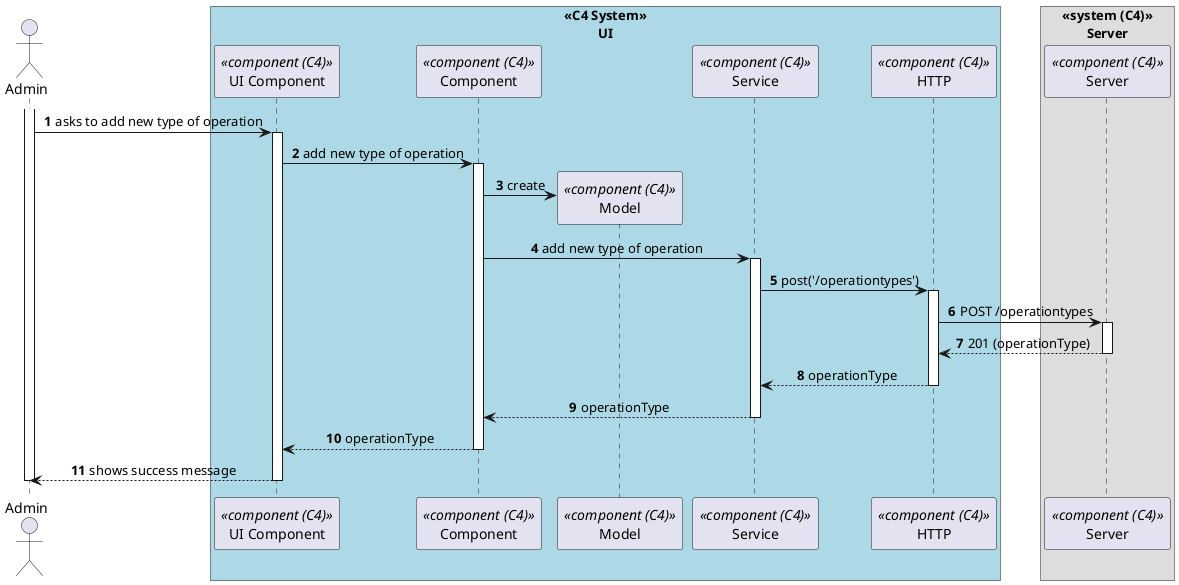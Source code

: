 @startuml process-view
autonumber
skinparam DefaultTextAlignment center
actor Admin as "Admin"
box "<<C4 System>>\nUI"#LightBlue
    participant ComponentUI as "UI Component" <<component (C4)>>
    participant Component as "Component" <<component (C4)>>
    participant Model as "Model" <<component (C4)>>
    participant SRV as "Service" <<component (C4)>>
    participant HTTP as "HTTP" <<component (C4)>>
end box

box "<<system (C4)>>\nServer"
  participant Server as "Server" <<component (C4)>>
end box

activate Admin

    Admin -> ComponentUI : asks to add new type of operation
    activate ComponentUI

        ComponentUI -> Component : add new type of operation
        activate Component

            Component -> Model** : create
            
            Component -> SRV : add new type of operation
            activate SRV

                SRV -> HTTP : post('/operationtypes')

                activate HTTP
                    HTTP -> Server : POST /operationtypes

                    activate Server

                        Server --> HTTP : 201 (operationType)

                    deactivate Server

                    HTTP --> SRV : operationType

                deactivate HTTP

                SRV --> Component : operationType
            deactivate SRV

            Component --> ComponentUI : operationType
        deactivate Component

    Admin <-- ComponentUI : shows success message
    deactivate ComponentUI

deactivate Admin

@enduml